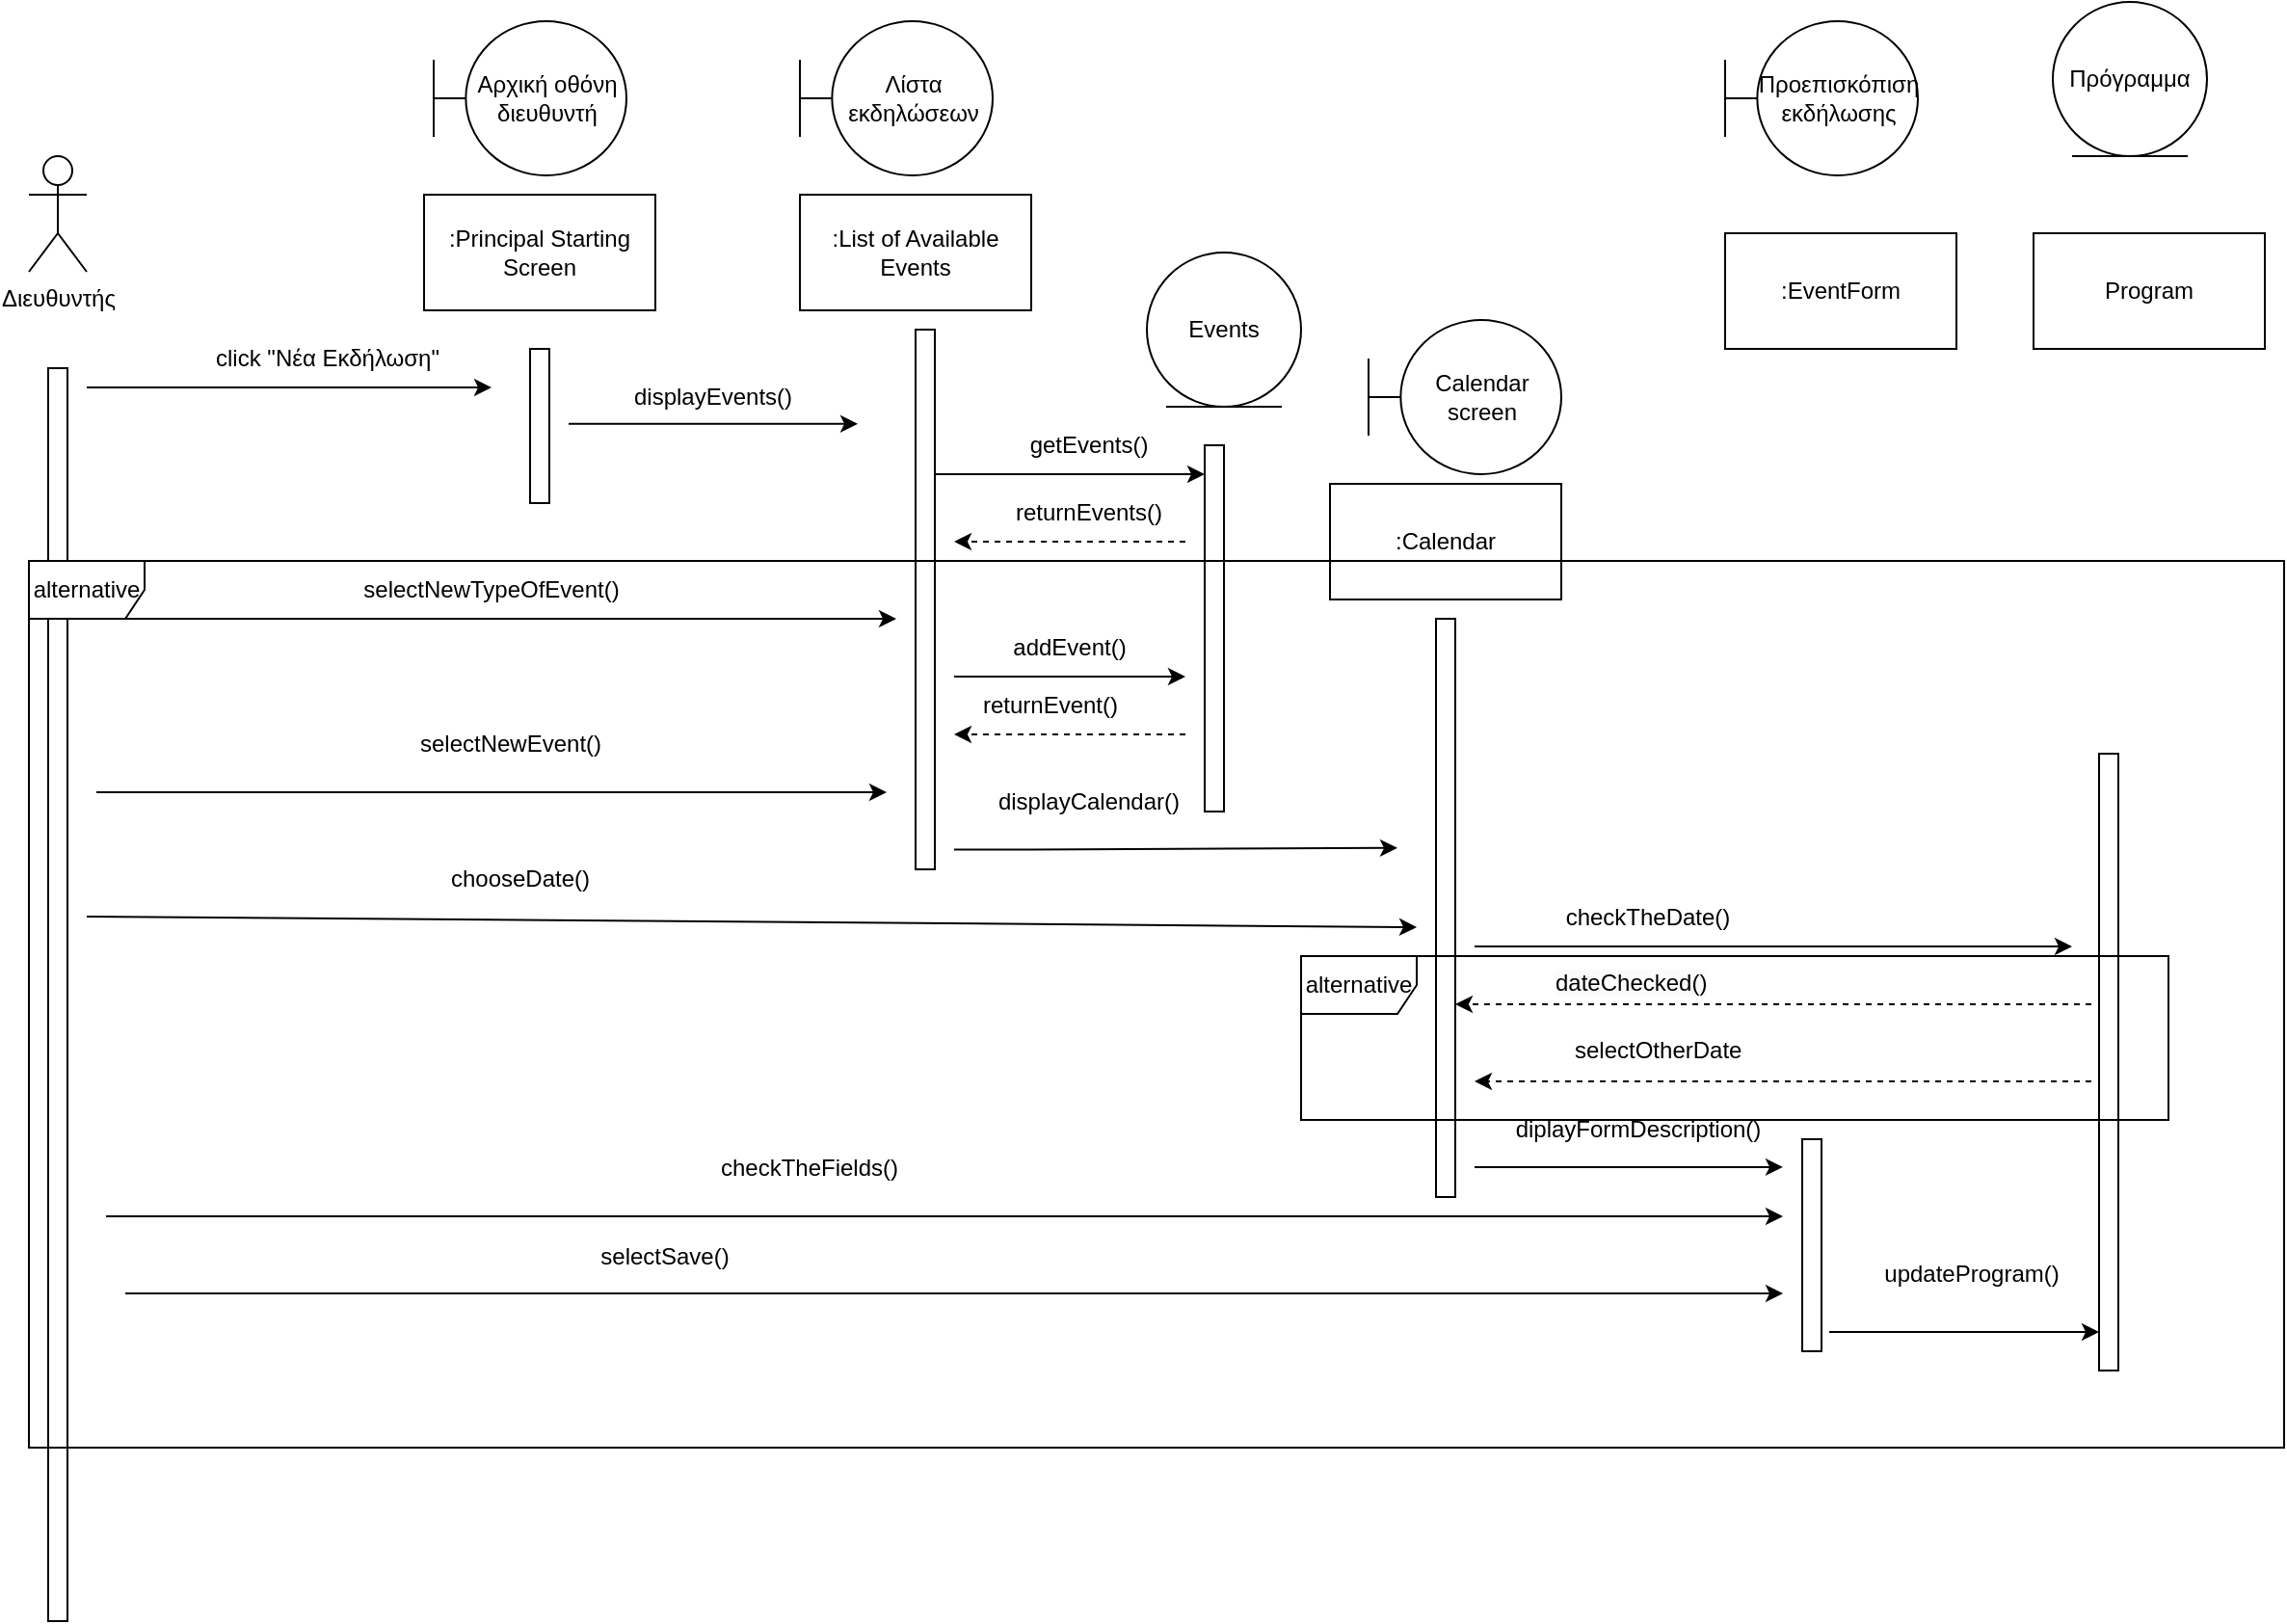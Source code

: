 <mxfile version="21.2.9" type="device">
  <diagram name="Σελίδα-1" id="_hZ1gId-OVQhcvWA_aiZ">
    <mxGraphModel dx="2133" dy="3173" grid="1" gridSize="10" guides="1" tooltips="1" connect="1" arrows="1" fold="1" page="1" pageScale="1" pageWidth="827" pageHeight="1169" math="0" shadow="0">
      <root>
        <mxCell id="0" />
        <mxCell id="1" parent="0" />
        <mxCell id="gDzTRsx5LZbyPDXzQz8e-2" value="Αρχική οθόνη διευθυντή" style="shape=umlBoundary;whiteSpace=wrap;html=1;" parent="1" vertex="1">
          <mxGeometry x="-330" y="-1210" width="100" height="80" as="geometry" />
        </mxCell>
        <mxCell id="gDzTRsx5LZbyPDXzQz8e-3" value="Διευθυντής" style="shape=umlActor;verticalLabelPosition=bottom;verticalAlign=top;html=1;" parent="1" vertex="1">
          <mxGeometry x="-540" y="-1140" width="30" height="60" as="geometry" />
        </mxCell>
        <mxCell id="gDzTRsx5LZbyPDXzQz8e-5" value="Λίστα εκδηλώσεων" style="shape=umlBoundary;whiteSpace=wrap;html=1;" parent="1" vertex="1">
          <mxGeometry x="-140" y="-1210" width="100" height="80" as="geometry" />
        </mxCell>
        <mxCell id="gDzTRsx5LZbyPDXzQz8e-6" value="Προεπισκόπιση&lt;br&gt;εκδήλωσης" style="shape=umlBoundary;whiteSpace=wrap;html=1;" parent="1" vertex="1">
          <mxGeometry x="340" y="-1210" width="100" height="80" as="geometry" />
        </mxCell>
        <mxCell id="gDzTRsx5LZbyPDXzQz8e-7" value="Πρόγραμμα" style="ellipse;shape=umlEntity;whiteSpace=wrap;html=1;" parent="1" vertex="1">
          <mxGeometry x="510" y="-1220" width="80" height="80" as="geometry" />
        </mxCell>
        <mxCell id="gDzTRsx5LZbyPDXzQz8e-8" value="" style="html=1;points=[];perimeter=orthogonalPerimeter;outlineConnect=0;targetShapes=umlLifeline;portConstraint=eastwest;newEdgeStyle={&quot;edgeStyle&quot;:&quot;elbowEdgeStyle&quot;,&quot;elbow&quot;:&quot;vertical&quot;,&quot;curved&quot;:0,&quot;rounded&quot;:0};" parent="1" vertex="1">
          <mxGeometry x="-530" y="-1030" width="10" height="650" as="geometry" />
        </mxCell>
        <mxCell id="gDzTRsx5LZbyPDXzQz8e-9" value="" style="endArrow=classic;html=1;rounded=0;" parent="1" edge="1">
          <mxGeometry width="50" height="50" relative="1" as="geometry">
            <mxPoint x="-510" y="-1020" as="sourcePoint" />
            <mxPoint x="-300" y="-1020" as="targetPoint" />
          </mxGeometry>
        </mxCell>
        <mxCell id="gDzTRsx5LZbyPDXzQz8e-10" value="click &quot;Νέα Εκδήλωση&quot;" style="text;html=1;strokeColor=none;fillColor=none;align=center;verticalAlign=middle;whiteSpace=wrap;rounded=0;" parent="1" vertex="1">
          <mxGeometry x="-460" y="-1050" width="150" height="30" as="geometry" />
        </mxCell>
        <mxCell id="gDzTRsx5LZbyPDXzQz8e-11" value="" style="html=1;points=[];perimeter=orthogonalPerimeter;outlineConnect=0;targetShapes=umlLifeline;portConstraint=eastwest;newEdgeStyle={&quot;edgeStyle&quot;:&quot;elbowEdgeStyle&quot;,&quot;elbow&quot;:&quot;vertical&quot;,&quot;curved&quot;:0,&quot;rounded&quot;:0};" parent="1" vertex="1">
          <mxGeometry x="-280" y="-1040" width="10" height="80" as="geometry" />
        </mxCell>
        <mxCell id="gDzTRsx5LZbyPDXzQz8e-12" value="" style="html=1;points=[];perimeter=orthogonalPerimeter;outlineConnect=0;targetShapes=umlLifeline;portConstraint=eastwest;newEdgeStyle={&quot;edgeStyle&quot;:&quot;elbowEdgeStyle&quot;,&quot;elbow&quot;:&quot;vertical&quot;,&quot;curved&quot;:0,&quot;rounded&quot;:0};" parent="1" vertex="1">
          <mxGeometry x="-80" y="-1050" width="10" height="280" as="geometry" />
        </mxCell>
        <mxCell id="gDzTRsx5LZbyPDXzQz8e-13" value="" style="endArrow=classic;html=1;rounded=0;" parent="1" edge="1">
          <mxGeometry width="50" height="50" relative="1" as="geometry">
            <mxPoint x="-260" y="-1001.11" as="sourcePoint" />
            <mxPoint x="-110" y="-1001.11" as="targetPoint" />
          </mxGeometry>
        </mxCell>
        <mxCell id="gDzTRsx5LZbyPDXzQz8e-14" value="displayEvents()" style="text;html=1;strokeColor=none;fillColor=none;align=center;verticalAlign=middle;whiteSpace=wrap;rounded=0;" parent="1" vertex="1">
          <mxGeometry x="-230" y="-1030" width="90" height="30" as="geometry" />
        </mxCell>
        <mxCell id="gDzTRsx5LZbyPDXzQz8e-15" value="" style="endArrow=classic;html=1;rounded=0;" parent="1" edge="1">
          <mxGeometry width="50" height="50" relative="1" as="geometry">
            <mxPoint x="-500" y="-900" as="sourcePoint" />
            <mxPoint x="-90" y="-900" as="targetPoint" />
          </mxGeometry>
        </mxCell>
        <mxCell id="gDzTRsx5LZbyPDXzQz8e-16" value="selectNewEvent()" style="text;html=1;strokeColor=none;fillColor=none;align=center;verticalAlign=middle;whiteSpace=wrap;rounded=0;" parent="1" vertex="1">
          <mxGeometry x="-350" y="-850" width="120" height="30" as="geometry" />
        </mxCell>
        <mxCell id="gDzTRsx5LZbyPDXzQz8e-17" value="" style="html=1;points=[];perimeter=orthogonalPerimeter;outlineConnect=0;targetShapes=umlLifeline;portConstraint=eastwest;newEdgeStyle={&quot;edgeStyle&quot;:&quot;elbowEdgeStyle&quot;,&quot;elbow&quot;:&quot;vertical&quot;,&quot;curved&quot;:0,&quot;rounded&quot;:0};" parent="1" vertex="1">
          <mxGeometry x="190" y="-900" width="10" height="300" as="geometry" />
        </mxCell>
        <mxCell id="gDzTRsx5LZbyPDXzQz8e-18" value="" style="endArrow=classic;html=1;rounded=0;" parent="1" edge="1">
          <mxGeometry width="50" height="50" relative="1" as="geometry">
            <mxPoint x="-60" y="-780.23" as="sourcePoint" />
            <mxPoint x="170" y="-781.11" as="targetPoint" />
            <Array as="points">
              <mxPoint x="-20" y="-780.23" />
            </Array>
          </mxGeometry>
        </mxCell>
        <mxCell id="gDzTRsx5LZbyPDXzQz8e-19" value="displayCalendar()" style="text;html=1;strokeColor=none;fillColor=none;align=center;verticalAlign=middle;whiteSpace=wrap;rounded=0;" parent="1" vertex="1">
          <mxGeometry x="-60" y="-820" width="140" height="30" as="geometry" />
        </mxCell>
        <mxCell id="gDzTRsx5LZbyPDXzQz8e-20" value="" style="endArrow=classic;html=1;rounded=0;" parent="1" edge="1">
          <mxGeometry width="50" height="50" relative="1" as="geometry">
            <mxPoint x="-510" y="-745.56" as="sourcePoint" />
            <mxPoint x="180" y="-740" as="targetPoint" />
          </mxGeometry>
        </mxCell>
        <mxCell id="gDzTRsx5LZbyPDXzQz8e-21" value="chooseDate()" style="text;html=1;strokeColor=none;fillColor=none;align=center;verticalAlign=middle;whiteSpace=wrap;rounded=0;" parent="1" vertex="1">
          <mxGeometry x="-340" y="-780" width="110" height="30" as="geometry" />
        </mxCell>
        <mxCell id="gDzTRsx5LZbyPDXzQz8e-22" value="" style="html=1;points=[];perimeter=orthogonalPerimeter;outlineConnect=0;targetShapes=umlLifeline;portConstraint=eastwest;newEdgeStyle={&quot;edgeStyle&quot;:&quot;elbowEdgeStyle&quot;,&quot;elbow&quot;:&quot;vertical&quot;,&quot;curved&quot;:0,&quot;rounded&quot;:0};" parent="1" vertex="1">
          <mxGeometry x="534" y="-830" width="10" height="320" as="geometry" />
        </mxCell>
        <mxCell id="gDzTRsx5LZbyPDXzQz8e-23" value="" style="endArrow=classic;html=1;rounded=0;" parent="1" edge="1">
          <mxGeometry width="50" height="50" relative="1" as="geometry">
            <mxPoint x="210" y="-730" as="sourcePoint" />
            <mxPoint x="520" y="-730" as="targetPoint" />
          </mxGeometry>
        </mxCell>
        <mxCell id="gDzTRsx5LZbyPDXzQz8e-24" value="checkTheDate()" style="text;html=1;strokeColor=none;fillColor=none;align=center;verticalAlign=middle;whiteSpace=wrap;rounded=0;" parent="1" vertex="1">
          <mxGeometry x="250" y="-760" width="100" height="30" as="geometry" />
        </mxCell>
        <mxCell id="gDzTRsx5LZbyPDXzQz8e-25" value="Calendar screen" style="shape=umlBoundary;whiteSpace=wrap;html=1;" parent="1" vertex="1">
          <mxGeometry x="155" y="-1055" width="100" height="80" as="geometry" />
        </mxCell>
        <mxCell id="gDzTRsx5LZbyPDXzQz8e-27" value="" style="endArrow=classic;html=1;rounded=0;dashed=1;" parent="1" target="gDzTRsx5LZbyPDXzQz8e-17" edge="1">
          <mxGeometry width="50" height="50" relative="1" as="geometry">
            <mxPoint x="530" y="-700" as="sourcePoint" />
            <mxPoint x="130" y="-690" as="targetPoint" />
          </mxGeometry>
        </mxCell>
        <mxCell id="gDzTRsx5LZbyPDXzQz8e-28" value="&lt;span style=&quot;color: rgb(0, 0, 0); font-family: Helvetica; font-size: 12px; font-style: normal; font-variant-ligatures: normal; font-variant-caps: normal; font-weight: 400; letter-spacing: normal; orphans: 2; text-align: center; text-indent: 0px; text-transform: none; widows: 2; word-spacing: 0px; -webkit-text-stroke-width: 0px; background-color: rgb(251, 251, 251); text-decoration-thickness: initial; text-decoration-style: initial; text-decoration-color: initial; float: none; display: inline !important;&quot;&gt;dateChecked()&lt;/span&gt;" style="text;whiteSpace=wrap;html=1;" parent="1" vertex="1">
          <mxGeometry x="250" y="-725" width="120" height="40" as="geometry" />
        </mxCell>
        <mxCell id="gDzTRsx5LZbyPDXzQz8e-29" value="" style="html=1;points=[];perimeter=orthogonalPerimeter;outlineConnect=0;targetShapes=umlLifeline;portConstraint=eastwest;newEdgeStyle={&quot;edgeStyle&quot;:&quot;elbowEdgeStyle&quot;,&quot;elbow&quot;:&quot;vertical&quot;,&quot;curved&quot;:0,&quot;rounded&quot;:0};" parent="1" vertex="1">
          <mxGeometry x="380" y="-630" width="10" height="110" as="geometry" />
        </mxCell>
        <mxCell id="gDzTRsx5LZbyPDXzQz8e-30" value="" style="endArrow=classic;html=1;rounded=0;" parent="1" edge="1">
          <mxGeometry width="50" height="50" relative="1" as="geometry">
            <mxPoint x="210" y="-615.56" as="sourcePoint" />
            <mxPoint x="370" y="-615.56" as="targetPoint" />
          </mxGeometry>
        </mxCell>
        <mxCell id="gDzTRsx5LZbyPDXzQz8e-31" value="diplayFormDescription()" style="text;html=1;strokeColor=none;fillColor=none;align=center;verticalAlign=middle;whiteSpace=wrap;rounded=0;" parent="1" vertex="1">
          <mxGeometry x="230" y="-650" width="130" height="30" as="geometry" />
        </mxCell>
        <mxCell id="gDzTRsx5LZbyPDXzQz8e-32" value="" style="endArrow=classic;html=1;rounded=0;" parent="1" edge="1">
          <mxGeometry width="50" height="50" relative="1" as="geometry">
            <mxPoint x="-500" y="-590" as="sourcePoint" />
            <mxPoint x="370" y="-590" as="targetPoint" />
          </mxGeometry>
        </mxCell>
        <mxCell id="gDzTRsx5LZbyPDXzQz8e-34" value="checkTheFields()" style="text;html=1;strokeColor=none;fillColor=none;align=center;verticalAlign=middle;whiteSpace=wrap;rounded=0;" parent="1" vertex="1">
          <mxGeometry x="-190" y="-630" width="110" height="30" as="geometry" />
        </mxCell>
        <mxCell id="gDzTRsx5LZbyPDXzQz8e-35" value="" style="endArrow=classic;html=1;rounded=0;" parent="1" edge="1">
          <mxGeometry width="50" height="50" relative="1" as="geometry">
            <mxPoint x="-490" y="-550" as="sourcePoint" />
            <mxPoint x="370" y="-550" as="targetPoint" />
          </mxGeometry>
        </mxCell>
        <mxCell id="gDzTRsx5LZbyPDXzQz8e-36" value="selectSave()" style="text;html=1;strokeColor=none;fillColor=none;align=center;verticalAlign=middle;whiteSpace=wrap;rounded=0;" parent="1" vertex="1">
          <mxGeometry x="-240" y="-584" width="60" height="30" as="geometry" />
        </mxCell>
        <mxCell id="gDzTRsx5LZbyPDXzQz8e-37" value="" style="endArrow=classic;html=1;rounded=0;" parent="1" edge="1">
          <mxGeometry width="50" height="50" relative="1" as="geometry">
            <mxPoint x="394" y="-530" as="sourcePoint" />
            <mxPoint x="534" y="-530" as="targetPoint" />
          </mxGeometry>
        </mxCell>
        <mxCell id="gDzTRsx5LZbyPDXzQz8e-38" value="updateProgram()" style="text;html=1;strokeColor=none;fillColor=none;align=center;verticalAlign=middle;whiteSpace=wrap;rounded=0;" parent="1" vertex="1">
          <mxGeometry x="420" y="-575" width="96" height="30" as="geometry" />
        </mxCell>
        <mxCell id="gDzTRsx5LZbyPDXzQz8e-39" value=":Principal Starting Screen" style="rounded=0;whiteSpace=wrap;html=1;" parent="1" vertex="1">
          <mxGeometry x="-335" y="-1120" width="120" height="60" as="geometry" />
        </mxCell>
        <mxCell id="gDzTRsx5LZbyPDXzQz8e-40" value=":List of Available Events" style="rounded=0;whiteSpace=wrap;html=1;" parent="1" vertex="1">
          <mxGeometry x="-140" y="-1120" width="120" height="60" as="geometry" />
        </mxCell>
        <mxCell id="gDzTRsx5LZbyPDXzQz8e-41" value=":Calendar" style="rounded=0;whiteSpace=wrap;html=1;" parent="1" vertex="1">
          <mxGeometry x="135" y="-970" width="120" height="60" as="geometry" />
        </mxCell>
        <mxCell id="gDzTRsx5LZbyPDXzQz8e-42" value=":EventForm" style="rounded=0;whiteSpace=wrap;html=1;" parent="1" vertex="1">
          <mxGeometry x="340" y="-1100" width="120" height="60" as="geometry" />
        </mxCell>
        <mxCell id="gDzTRsx5LZbyPDXzQz8e-43" value="Program" style="rounded=0;whiteSpace=wrap;html=1;" parent="1" vertex="1">
          <mxGeometry x="500" y="-1100" width="120" height="60" as="geometry" />
        </mxCell>
        <mxCell id="gDzTRsx5LZbyPDXzQz8e-45" value="" style="endArrow=classic;html=1;rounded=0;" parent="1" edge="1">
          <mxGeometry width="50" height="50" relative="1" as="geometry">
            <mxPoint x="-505" y="-810" as="sourcePoint" />
            <mxPoint x="-95" y="-810" as="targetPoint" />
          </mxGeometry>
        </mxCell>
        <mxCell id="gDzTRsx5LZbyPDXzQz8e-46" value="selectNewTypeOfEvent()" style="text;html=1;strokeColor=none;fillColor=none;align=center;verticalAlign=middle;whiteSpace=wrap;rounded=0;" parent="1" vertex="1">
          <mxGeometry x="-380" y="-930" width="160" height="30" as="geometry" />
        </mxCell>
        <mxCell id="gDzTRsx5LZbyPDXzQz8e-49" value="Events" style="ellipse;shape=umlEntity;whiteSpace=wrap;html=1;" parent="1" vertex="1">
          <mxGeometry x="40" y="-1090" width="80" height="80" as="geometry" />
        </mxCell>
        <mxCell id="gDzTRsx5LZbyPDXzQz8e-50" value="" style="html=1;points=[];perimeter=orthogonalPerimeter;outlineConnect=0;targetShapes=umlLifeline;portConstraint=eastwest;newEdgeStyle={&quot;edgeStyle&quot;:&quot;elbowEdgeStyle&quot;,&quot;elbow&quot;:&quot;vertical&quot;,&quot;curved&quot;:0,&quot;rounded&quot;:0};" parent="1" vertex="1">
          <mxGeometry x="70" y="-990" width="10" height="190" as="geometry" />
        </mxCell>
        <mxCell id="gDzTRsx5LZbyPDXzQz8e-51" value="" style="endArrow=classic;html=1;rounded=0;" parent="1" target="gDzTRsx5LZbyPDXzQz8e-50" edge="1">
          <mxGeometry width="50" height="50" relative="1" as="geometry">
            <mxPoint x="-70" y="-975" as="sourcePoint" />
            <mxPoint x="40" y="-975" as="targetPoint" />
            <Array as="points" />
          </mxGeometry>
        </mxCell>
        <mxCell id="gDzTRsx5LZbyPDXzQz8e-52" value="getEvents()" style="text;html=1;strokeColor=none;fillColor=none;align=center;verticalAlign=middle;whiteSpace=wrap;rounded=0;" parent="1" vertex="1">
          <mxGeometry x="-20" y="-1005" width="60" height="30" as="geometry" />
        </mxCell>
        <mxCell id="gDzTRsx5LZbyPDXzQz8e-53" value="" style="endArrow=classic;html=1;rounded=0;dashed=1;" parent="1" edge="1">
          <mxGeometry width="50" height="50" relative="1" as="geometry">
            <mxPoint x="60" y="-940" as="sourcePoint" />
            <mxPoint x="-60" y="-940" as="targetPoint" />
          </mxGeometry>
        </mxCell>
        <mxCell id="gDzTRsx5LZbyPDXzQz8e-54" value="returnEvents()" style="text;html=1;strokeColor=none;fillColor=none;align=center;verticalAlign=middle;whiteSpace=wrap;rounded=0;" parent="1" vertex="1">
          <mxGeometry x="-20" y="-970" width="60" height="30" as="geometry" />
        </mxCell>
        <mxCell id="gDzTRsx5LZbyPDXzQz8e-57" value="" style="endArrow=classic;html=1;rounded=0;" parent="1" edge="1">
          <mxGeometry width="50" height="50" relative="1" as="geometry">
            <mxPoint x="-60" y="-870" as="sourcePoint" />
            <mxPoint x="60" y="-870" as="targetPoint" />
          </mxGeometry>
        </mxCell>
        <mxCell id="gDzTRsx5LZbyPDXzQz8e-58" value="addEvent()" style="text;html=1;strokeColor=none;fillColor=none;align=center;verticalAlign=middle;whiteSpace=wrap;rounded=0;" parent="1" vertex="1">
          <mxGeometry x="-30" y="-900" width="60" height="30" as="geometry" />
        </mxCell>
        <mxCell id="gDzTRsx5LZbyPDXzQz8e-59" value="" style="endArrow=classic;html=1;rounded=0;dashed=1;" parent="1" edge="1">
          <mxGeometry width="50" height="50" relative="1" as="geometry">
            <mxPoint x="60" y="-840" as="sourcePoint" />
            <mxPoint x="-60" y="-840" as="targetPoint" />
          </mxGeometry>
        </mxCell>
        <mxCell id="gDzTRsx5LZbyPDXzQz8e-61" value="returnEvent()" style="text;html=1;strokeColor=none;fillColor=none;align=center;verticalAlign=middle;whiteSpace=wrap;rounded=0;" parent="1" vertex="1">
          <mxGeometry x="-40" y="-870" width="60" height="30" as="geometry" />
        </mxCell>
        <mxCell id="gDzTRsx5LZbyPDXzQz8e-62" value="alternative" style="shape=umlFrame;whiteSpace=wrap;html=1;pointerEvents=0;" parent="1" vertex="1">
          <mxGeometry x="-540" y="-930" width="1170" height="460" as="geometry" />
        </mxCell>
        <mxCell id="gDzTRsx5LZbyPDXzQz8e-70" value="" style="endArrow=classic;html=1;rounded=0;dashed=1;" parent="1" edge="1">
          <mxGeometry width="50" height="50" relative="1" as="geometry">
            <mxPoint x="530" y="-660" as="sourcePoint" />
            <mxPoint x="210" y="-660" as="targetPoint" />
          </mxGeometry>
        </mxCell>
        <mxCell id="gDzTRsx5LZbyPDXzQz8e-71" value="&lt;div style=&quot;text-align: center;&quot;&gt;selectOtherDate&lt;/div&gt;" style="text;whiteSpace=wrap;html=1;" parent="1" vertex="1">
          <mxGeometry x="260" y="-690" width="120" height="30" as="geometry" />
        </mxCell>
        <mxCell id="gDzTRsx5LZbyPDXzQz8e-72" value="alternative" style="shape=umlFrame;whiteSpace=wrap;html=1;pointerEvents=0;" parent="1" vertex="1">
          <mxGeometry x="120" y="-725" width="450" height="85" as="geometry" />
        </mxCell>
      </root>
    </mxGraphModel>
  </diagram>
</mxfile>
